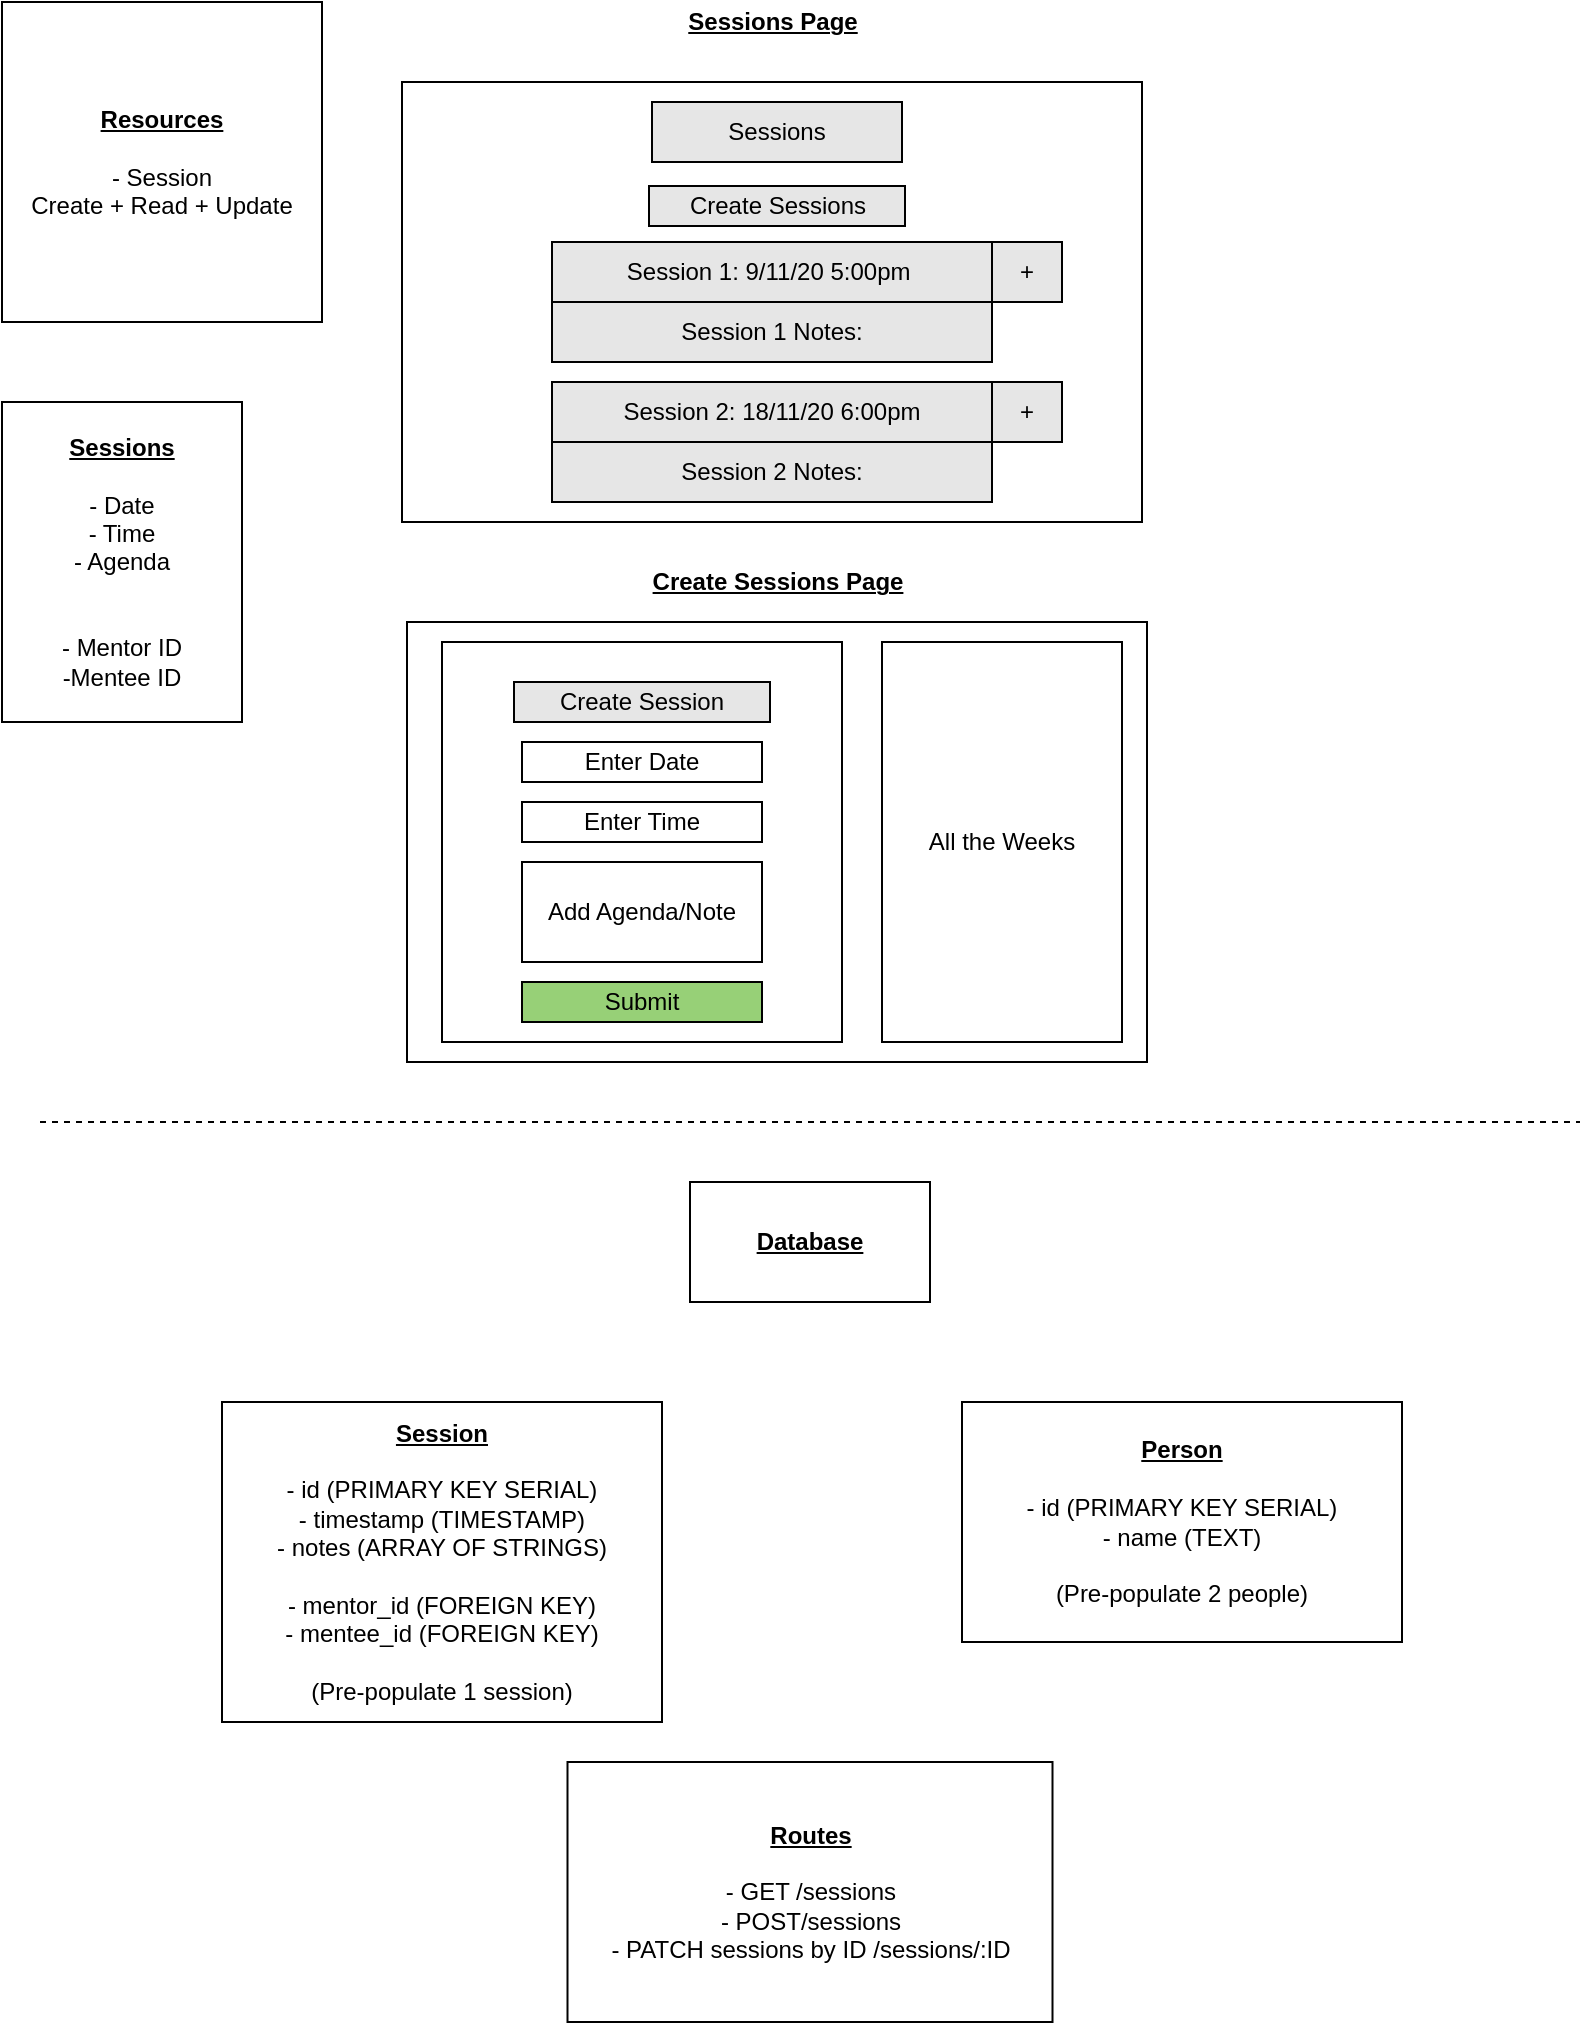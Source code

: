 <mxfile version="13.9.2" type="device"><diagram id="vFxNHwwQ0FFSEztJxDJQ" name="Page-1"><mxGraphModel dx="827" dy="711" grid="1" gridSize="10" guides="1" tooltips="1" connect="1" arrows="1" fold="1" page="1" pageScale="1" pageWidth="827" pageHeight="1169" math="0" shadow="0"><root><mxCell id="0"/><mxCell id="1" parent="0"/><mxCell id="PgAv7ISJwOklJ1jk6mrL-3" value="" style="endArrow=none;dashed=1;html=1;" edge="1" parent="1"><mxGeometry width="50" height="50" relative="1" as="geometry"><mxPoint x="29" y="570" as="sourcePoint"/><mxPoint x="799" y="570" as="targetPoint"/><Array as="points"><mxPoint x="179" y="570"/></Array></mxGeometry></mxCell><mxCell id="PgAv7ISJwOklJ1jk6mrL-8" value="&lt;u style=&quot;font-weight: bold&quot;&gt;Resources&lt;br&gt;&lt;/u&gt;&lt;br&gt;- Session&lt;br&gt;Create + Read + Update" style="whiteSpace=wrap;html=1;aspect=fixed;" vertex="1" parent="1"><mxGeometry x="10" y="10" width="160" height="160" as="geometry"/></mxCell><mxCell id="PgAv7ISJwOklJ1jk6mrL-10" value="" style="rounded=0;whiteSpace=wrap;html=1;" vertex="1" parent="1"><mxGeometry x="210" y="50" width="370" height="220" as="geometry"/></mxCell><mxCell id="PgAv7ISJwOklJ1jk6mrL-11" value="&lt;u&gt;&lt;b&gt;Sessions Page&lt;/b&gt;&lt;/u&gt;" style="text;html=1;strokeColor=none;fillColor=none;align=center;verticalAlign=middle;whiteSpace=wrap;rounded=0;" vertex="1" parent="1"><mxGeometry x="332.5" y="10" width="125" height="20" as="geometry"/></mxCell><mxCell id="PgAv7ISJwOklJ1jk6mrL-26" value="Session 1: 9/11/20 5:00pm&amp;nbsp;" style="rounded=0;whiteSpace=wrap;html=1;fillColor=#E6E6E6;" vertex="1" parent="1"><mxGeometry x="285" y="130" width="220" height="30" as="geometry"/></mxCell><mxCell id="PgAv7ISJwOklJ1jk6mrL-27" value="Session 2: 18/11/20 6:00pm" style="rounded=0;whiteSpace=wrap;html=1;fillColor=#E6E6E6;" vertex="1" parent="1"><mxGeometry x="285" y="200" width="220" height="30" as="geometry"/></mxCell><mxCell id="PgAv7ISJwOklJ1jk6mrL-29" value="Sessions" style="rounded=0;whiteSpace=wrap;html=1;fillColor=#E6E6E6;" vertex="1" parent="1"><mxGeometry x="335" y="60" width="125" height="30" as="geometry"/></mxCell><mxCell id="PgAv7ISJwOklJ1jk6mrL-30" value="Create Sessions" style="rounded=0;whiteSpace=wrap;html=1;fillColor=#E6E6E6;" vertex="1" parent="1"><mxGeometry x="333.5" y="102" width="128" height="20" as="geometry"/></mxCell><mxCell id="PgAv7ISJwOklJ1jk6mrL-37" value="" style="rounded=0;whiteSpace=wrap;html=1;fillColor=#FFFFFF;" vertex="1" parent="1"><mxGeometry x="212.5" y="320" width="370" height="220" as="geometry"/></mxCell><mxCell id="PgAv7ISJwOklJ1jk6mrL-38" value="&lt;b&gt;&lt;u&gt;Create Sessions Page&lt;/u&gt;&lt;/b&gt;" style="text;html=1;strokeColor=none;fillColor=none;align=center;verticalAlign=middle;whiteSpace=wrap;rounded=0;" vertex="1" parent="1"><mxGeometry x="327.5" y="290" width="140" height="20" as="geometry"/></mxCell><mxCell id="PgAv7ISJwOklJ1jk6mrL-39" value="&lt;u style=&quot;font-weight: bold&quot;&gt;Sessions&lt;br&gt;&lt;/u&gt;&lt;br&gt;- Date&lt;br&gt;- Time&lt;br&gt;- Agenda&lt;br&gt;&lt;br&gt;&lt;br&gt;- Mentor ID&lt;br&gt;-Mentee ID" style="rounded=0;whiteSpace=wrap;html=1;fillColor=#FFFFFF;" vertex="1" parent="1"><mxGeometry x="10" y="210" width="120" height="160" as="geometry"/></mxCell><mxCell id="PgAv7ISJwOklJ1jk6mrL-40" value="All the Weeks" style="rounded=0;whiteSpace=wrap;html=1;fillColor=#FFFFFF;" vertex="1" parent="1"><mxGeometry x="450" y="330" width="120" height="200" as="geometry"/></mxCell><mxCell id="PgAv7ISJwOklJ1jk6mrL-42" value="" style="rounded=0;whiteSpace=wrap;html=1;fillColor=#FFFFFF;" vertex="1" parent="1"><mxGeometry x="230" y="330" width="200" height="200" as="geometry"/></mxCell><mxCell id="PgAv7ISJwOklJ1jk6mrL-43" value="Enter Date" style="rounded=0;whiteSpace=wrap;html=1;fillColor=#FFFFFF;" vertex="1" parent="1"><mxGeometry x="270" y="380" width="120" height="20" as="geometry"/></mxCell><mxCell id="PgAv7ISJwOklJ1jk6mrL-44" value="Enter Time" style="rounded=0;whiteSpace=wrap;html=1;fillColor=#FFFFFF;" vertex="1" parent="1"><mxGeometry x="270" y="410" width="120" height="20" as="geometry"/></mxCell><mxCell id="PgAv7ISJwOklJ1jk6mrL-45" value="Add Agenda/Note" style="rounded=0;whiteSpace=wrap;html=1;fillColor=#FFFFFF;" vertex="1" parent="1"><mxGeometry x="270" y="440" width="120" height="50" as="geometry"/></mxCell><mxCell id="PgAv7ISJwOklJ1jk6mrL-46" value="Create Session" style="rounded=0;whiteSpace=wrap;html=1;fillColor=#E6E6E6;" vertex="1" parent="1"><mxGeometry x="266" y="350" width="128" height="20" as="geometry"/></mxCell><mxCell id="PgAv7ISJwOklJ1jk6mrL-47" value="Submit" style="rounded=0;whiteSpace=wrap;html=1;fillColor=#97D077;" vertex="1" parent="1"><mxGeometry x="270" y="500" width="120" height="20" as="geometry"/></mxCell><mxCell id="PgAv7ISJwOklJ1jk6mrL-49" value="Session 1 Notes:" style="rounded=0;whiteSpace=wrap;html=1;fillColor=#E6E6E6;" vertex="1" parent="1"><mxGeometry x="285" y="160" width="220" height="30" as="geometry"/></mxCell><mxCell id="PgAv7ISJwOklJ1jk6mrL-50" value="Session 2 Notes:" style="rounded=0;whiteSpace=wrap;html=1;fillColor=#E6E6E6;" vertex="1" parent="1"><mxGeometry x="285" y="230" width="220" height="30" as="geometry"/></mxCell><mxCell id="PgAv7ISJwOklJ1jk6mrL-51" value="&lt;u style=&quot;font-weight: bold&quot;&gt;Session&lt;br&gt;&lt;/u&gt;&lt;br&gt;- id (PRIMARY KEY SERIAL)&lt;br&gt;- timestamp (TIMESTAMP)&lt;br&gt;- notes (ARRAY OF STRINGS)&lt;br&gt;&lt;br&gt;- mentor_id (FOREIGN KEY)&lt;br&gt;- mentee_id (FOREIGN KEY)&lt;br&gt;&lt;br&gt;(Pre-populate 1 session)" style="rounded=0;whiteSpace=wrap;html=1;fillColor=#FFFFFF;" vertex="1" parent="1"><mxGeometry x="120" y="710" width="220" height="160" as="geometry"/></mxCell><mxCell id="PgAv7ISJwOklJ1jk6mrL-52" value="&lt;u style=&quot;font-weight: bold&quot;&gt;Person&lt;br&gt;&lt;/u&gt;&lt;br&gt;- id (PRIMARY KEY SERIAL)&lt;br&gt;- name (TEXT)&lt;br&gt;&lt;br&gt;(Pre-populate 2 people)" style="rounded=0;whiteSpace=wrap;html=1;fillColor=#FFFFFF;" vertex="1" parent="1"><mxGeometry x="490" y="710" width="220" height="120" as="geometry"/></mxCell><mxCell id="PgAv7ISJwOklJ1jk6mrL-54" value="&lt;b&gt;&lt;u&gt;Database&lt;/u&gt;&lt;/b&gt;" style="rounded=0;whiteSpace=wrap;html=1;fillColor=#FFFFFF;" vertex="1" parent="1"><mxGeometry x="354" y="600" width="120" height="60" as="geometry"/></mxCell><mxCell id="PgAv7ISJwOklJ1jk6mrL-57" value="&lt;u style=&quot;font-weight: bold&quot;&gt;Routes&lt;/u&gt;&lt;br&gt;&lt;br&gt;- GET /sessions&lt;br&gt;- POST/sessions&lt;br&gt;- PATCH sessions by ID /sessions/:ID" style="rounded=0;whiteSpace=wrap;html=1;fillColor=#FFFFFF;" vertex="1" parent="1"><mxGeometry x="292.75" y="890" width="242.5" height="130" as="geometry"/></mxCell><mxCell id="PgAv7ISJwOklJ1jk6mrL-58" value="+" style="rounded=0;whiteSpace=wrap;html=1;fillColor=#E6E6E6;" vertex="1" parent="1"><mxGeometry x="505" y="130" width="35" height="30" as="geometry"/></mxCell><mxCell id="PgAv7ISJwOklJ1jk6mrL-59" value="+" style="rounded=0;whiteSpace=wrap;html=1;fillColor=#E6E6E6;" vertex="1" parent="1"><mxGeometry x="505" y="200" width="35" height="30" as="geometry"/></mxCell></root></mxGraphModel></diagram></mxfile>